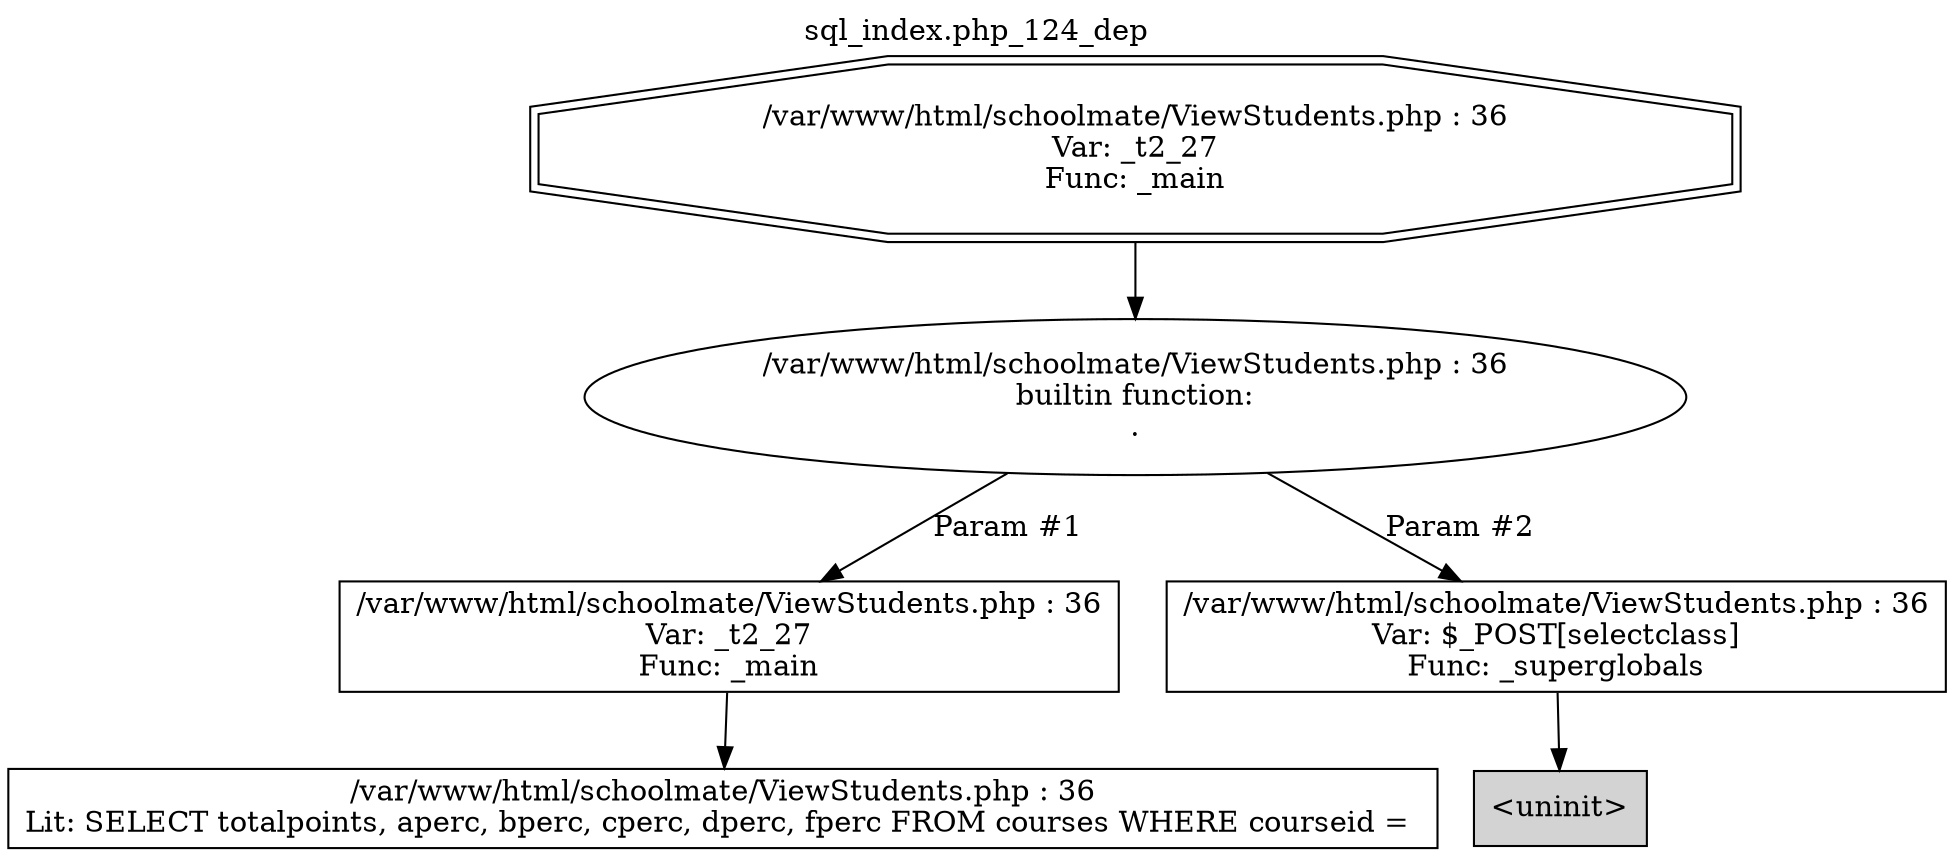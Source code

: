 digraph cfg {
  label="sql_index.php_124_dep";
  labelloc=t;
  n1 [shape=doubleoctagon, label="/var/www/html/schoolmate/ViewStudents.php : 36\nVar: _t2_27\nFunc: _main\n"];
  n2 [shape=ellipse, label="/var/www/html/schoolmate/ViewStudents.php : 36\nbuiltin function:\n.\n"];
  n3 [shape=box, label="/var/www/html/schoolmate/ViewStudents.php : 36\nVar: _t2_27\nFunc: _main\n"];
  n4 [shape=box, label="/var/www/html/schoolmate/ViewStudents.php : 36\nLit: SELECT totalpoints, aperc, bperc, cperc, dperc, fperc FROM courses WHERE courseid = \n"];
  n5 [shape=box, label="/var/www/html/schoolmate/ViewStudents.php : 36\nVar: $_POST[selectclass]\nFunc: _superglobals\n"];
  n6 [shape=box, label="<uninit>",style=filled];
  n1 -> n2;
  n3 -> n4;
  n2 -> n3[label="Param #1"];
  n2 -> n5[label="Param #2"];
  n5 -> n6;
}
